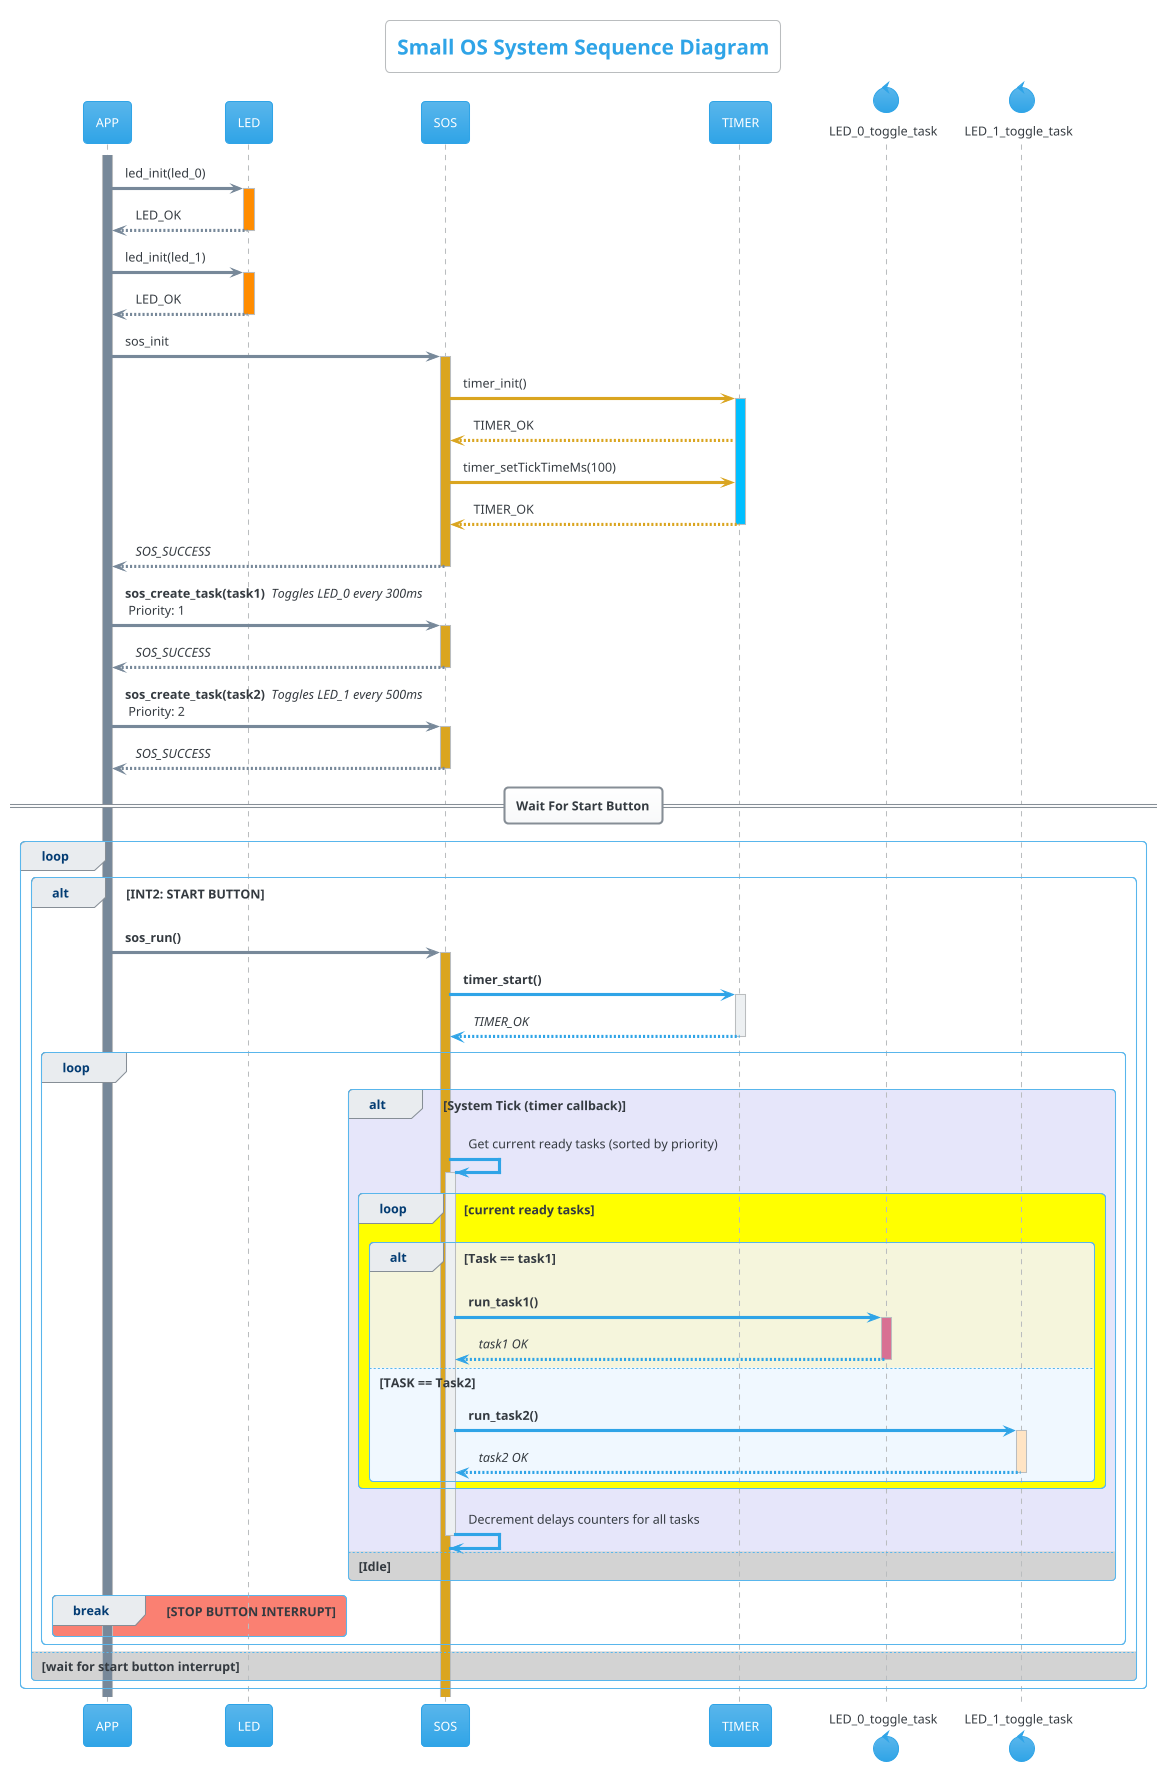 @startuml
'https://plantuml.com/sequence-diagram
'Author: Hossam Elwahsh
!theme cerulean
title Small OS System Sequence Diagram

skinparam backgroundColor #white

'== APP <-> SOS ==
activate APP #lightslategray
APP -[#lightslategray]> LED++#darkorange: led_init(led_0)
return LED_OK
APP -[#lightslategray]> LED++#darkorange: led_init(led_1)
return LED_OK
APP -[#lightslategray]> SOS++#goldenrod: sos_init
SOS -[#goldenrod]> TIMER++#deepskyblue: timer_init()
TIMER -[#goldenrod]-> SOS: TIMER_OK
SOS -[#goldenrod]> TIMER: timer_setTickTimeMs(100)
TIMER -[#goldenrod]-> SOS--: TIMER_OK

SOS -[#lightslategray]-> APP--: //SOS_SUCCESS//

APP -[#lightslategray]> SOS++#goldenrod: **sos_create_task(task1)** // Toggles LED_0 every 300ms//\n Priority: 1
return //SOS_SUCCESS//

APP -[#lightslategray]> SOS++#goldenrod: **sos_create_task(task2)** // Toggles LED_1 every 500ms//\n Priority: 2
return //SOS_SUCCESS//

== Wait For Start Button==


loop
    alt INT2: START BUTTON

            APP -[#lightslategray]> SOS++#goldenrod: **sos_run()**

            control LED_0_toggle_task as task1
            control LED_1_toggle_task as task2
            SOS -> TIMER++: **timer_start()**
            Return //TIMER_OK//
            loop


                alt #lavender System Tick (timer callback)
                    SOS->SOS++: Get current ready tasks (sorted by priority)
            '        SOS-->SOS: **Highest Task**
                    loop #yellow current ready tasks

                        alt #beige Task == task1
                                SOS->task1++#palevioletred: **run_task1()**
'                                task1->LED++#darkorange: toggle LED_0
'                                LED-->task1--: LED_OK
                                task1-->SOS--: //task1 OK//

                            else #aliceblue TASK == Task2

                                SOS->task2++#bisque: **run_task2()**
'                                task2->LED++#darkorange: toggle LED_1
'                                LED-->task2--: LED_OK
                                task2-->SOS--: //task2 OK//
                            end

                    end
                    SOS->SOS--: Decrement delays counters for all tasks
                else #lightgray Idle
'                    SOS -> SOS: IDLE
                end

                break #salmon STOP BUTTON INTERRUPT
                end
            end

    else #lightgray wait for start button interrupt

    end
end


@enduml
